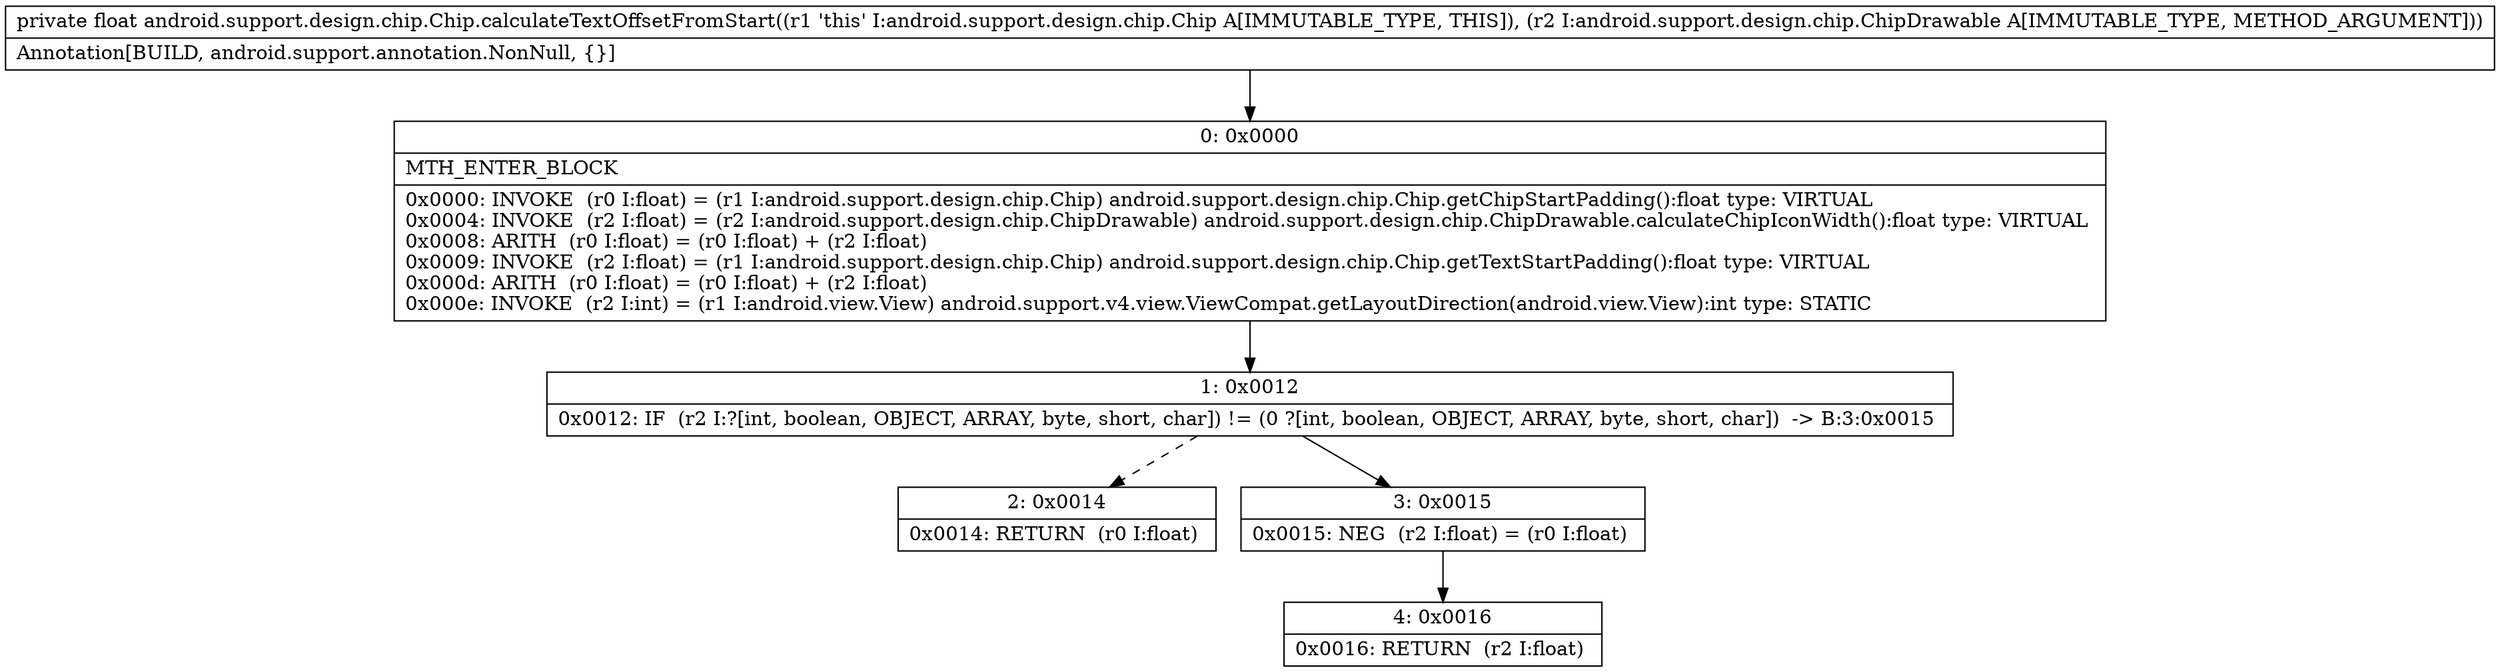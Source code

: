 digraph "CFG forandroid.support.design.chip.Chip.calculateTextOffsetFromStart(Landroid\/support\/design\/chip\/ChipDrawable;)F" {
Node_0 [shape=record,label="{0\:\ 0x0000|MTH_ENTER_BLOCK\l|0x0000: INVOKE  (r0 I:float) = (r1 I:android.support.design.chip.Chip) android.support.design.chip.Chip.getChipStartPadding():float type: VIRTUAL \l0x0004: INVOKE  (r2 I:float) = (r2 I:android.support.design.chip.ChipDrawable) android.support.design.chip.ChipDrawable.calculateChipIconWidth():float type: VIRTUAL \l0x0008: ARITH  (r0 I:float) = (r0 I:float) + (r2 I:float) \l0x0009: INVOKE  (r2 I:float) = (r1 I:android.support.design.chip.Chip) android.support.design.chip.Chip.getTextStartPadding():float type: VIRTUAL \l0x000d: ARITH  (r0 I:float) = (r0 I:float) + (r2 I:float) \l0x000e: INVOKE  (r2 I:int) = (r1 I:android.view.View) android.support.v4.view.ViewCompat.getLayoutDirection(android.view.View):int type: STATIC \l}"];
Node_1 [shape=record,label="{1\:\ 0x0012|0x0012: IF  (r2 I:?[int, boolean, OBJECT, ARRAY, byte, short, char]) != (0 ?[int, boolean, OBJECT, ARRAY, byte, short, char])  \-\> B:3:0x0015 \l}"];
Node_2 [shape=record,label="{2\:\ 0x0014|0x0014: RETURN  (r0 I:float) \l}"];
Node_3 [shape=record,label="{3\:\ 0x0015|0x0015: NEG  (r2 I:float) = (r0 I:float) \l}"];
Node_4 [shape=record,label="{4\:\ 0x0016|0x0016: RETURN  (r2 I:float) \l}"];
MethodNode[shape=record,label="{private float android.support.design.chip.Chip.calculateTextOffsetFromStart((r1 'this' I:android.support.design.chip.Chip A[IMMUTABLE_TYPE, THIS]), (r2 I:android.support.design.chip.ChipDrawable A[IMMUTABLE_TYPE, METHOD_ARGUMENT]))  | Annotation[BUILD, android.support.annotation.NonNull, \{\}]\l}"];
MethodNode -> Node_0;
Node_0 -> Node_1;
Node_1 -> Node_2[style=dashed];
Node_1 -> Node_3;
Node_3 -> Node_4;
}

